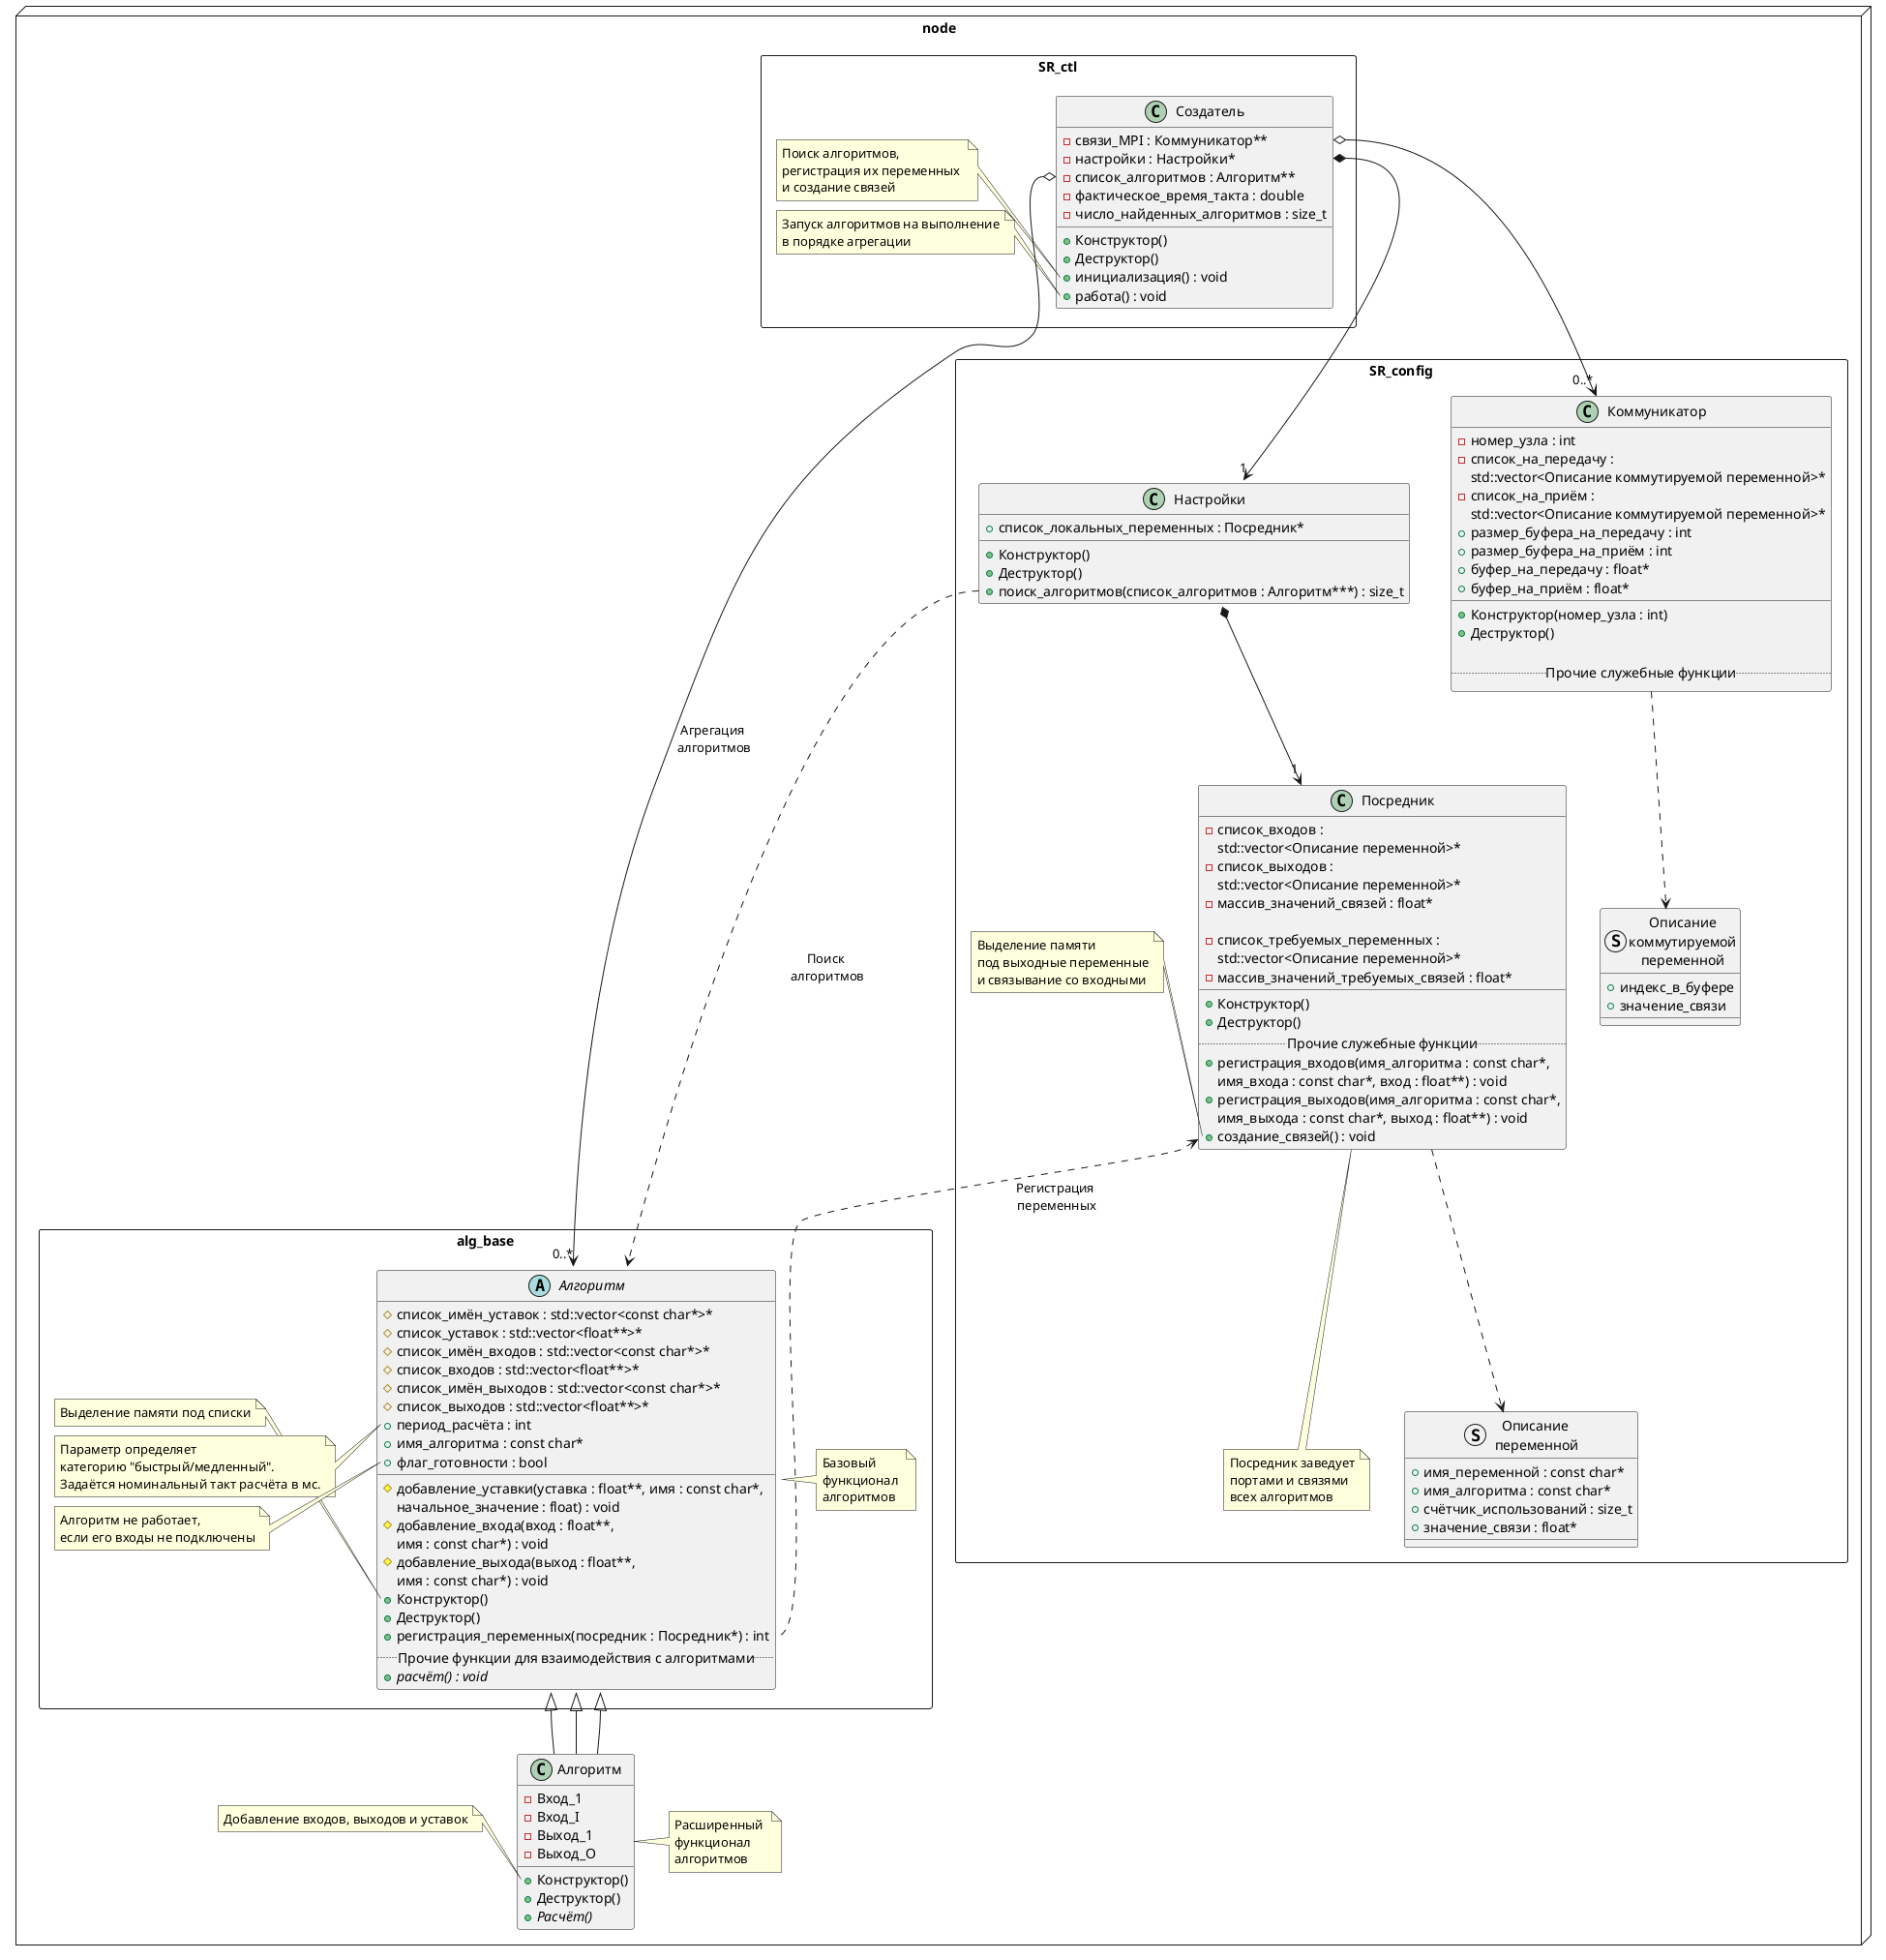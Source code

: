 @startuml full_s

package node <<Node>> {
    package SR_config <<Rectangle>> {
        struct "Описание\nкоммутируемой\nпеременной" as link_var_discriptor {
            + индекс_в_буфере
            + значение_связи
        }
        
        class "Коммуникатор" as Link_MPI {
            - номер_узла : int
            - список_на_передачу : 
            std::vector<Описание коммутируемой переменной>*
            - список_на_приём :
            std::vector<Описание коммутируемой переменной>*
            + размер_буфера_на_передачу : int
            + размер_буфера_на_приём : int
            + буфер_на_передачу : float*
            + буфер_на_приём : float*
            __
            + Конструктор(номер_узла : int)
            + Деструктор()

            .. Прочие служебные функции ..
        }
        
        struct "Описание \nпеременной" as SR_var_descriptor {
            + имя_переменной : const char*
            + имя_алгоритма : const char*
            + счётчик_использований : size_t
            + значение_связи : float*
        }
        
        class "Посредник" as SR_var_list {
            - список_входов : 
            std::vector<Описание переменной>*
            - список_выходов : 
            std::vector<Описание переменной>*
            - массив_значений_связей : float*

            - список_требуемых_переменных : 
            std::vector<Описание переменной>*
            - массив_значений_требуемых_связей : float*
            __
            + Конструктор()
            + Деструктор()
            .. Прочие служебные функции ..
            + регистрация_входов(имя_алгоритма : const char*, 
            имя_входа : const char*, вход : float**) : void
            + регистрация_выходов(имя_алгоритма : const char*, 
            имя_выхода : const char*, выход : float**) : void
            + создание_связей() : void
        }
        note bottom of SR_var_list : Посредник заведует\nпортами и связями\nвсех алгоритмов
        note left of SR_var_list::создание_связей
            Выделение памяти 
            под выходные переменные
            и связывание со входными
        end note
        
        class "Настройки" as SR_Settings {
            + список_локальных_переменных : Посредник*

            + Конструктор()
            + Деструктор()
            + поиск_алгоритмов(список_алгоритмов : Алгоритм***) : size_t
        }
    }

    package alg_base <<Rectangle>> {
        abstract "Алгоритм" as SR_calc_proc {
            # список_имён_уставок : std::vector<const char*>*
            # список_уставок : std::vector<float**>*
            # список_имён_входов : std::vector<const char*>*
            # список_входов : std::vector<float**>*
            # список_имён_выходов : std::vector<const char*>*
            # список_выходов : std::vector<float**>*
            + период_расчёта : int
            + имя_алгоритма : const char*
            + флаг_готовности : bool
            __
            # добавление_уставки(уставка : float**, имя : const char*, 
            начальное_значение : float) : void
            # добавление_входа(вход : float**, 
            имя : const char*) : void
            # добавление_выхода(выход : float**, 
            имя : const char*) : void
            + Конструктор()
            + Деструктор()
            + регистрация_переменных(посредник : Посредник*) : int
            .. Прочие функции для взаимодействия с алгоритмами ..
            + {abstract} расчёт() : void
        }
        note right of SR_calc_proc : Базовый \nфункционал \nалгоритмов
        note left of SR_calc_proc::Конструктор()
            Выделение памяти под списки
        end note
        note left of SR_calc_proc::период_расчёта
            Параметр определяет 
            категорию "быстрый/медленный".
            Задаётся номинальный такт расчёта в мс.
        end note
        note left of SR_calc_proc::флаг_готовности
            Алгоритм не работает, 
            если его входы не подключены
        end note
    }

    package SR_ctl <<Rectangle>> {
        class "Создатель" as SR_ctl_type {
            - связи_MPI : Коммуникатор**
            - настройки : Настройки*
            - список_алгоритмов : Алгоритм**
            - фактическое_время_такта : double
            - число_найденных_алгоритмов : size_t

            + Конструктор()
            + Деструктор()
            + инициализация() : void
            + работа() : void
        }
        note left of SR_ctl_type::инициализация()
            Поиск алгоритмов,
            регистрация их переменных 
            и создание связей
        end note
        note left of SR_ctl_type::работа()
            Запуск алгоритмов на выполнение
            в порядке агрегации
        end note
    }

    class "Алгоритм" as SR_auto_ctl {
        -Вход_1
        -Вход_I
        -Выход_1
        -Выход_O
        +Конструктор()
        +Деструктор()
        +{abstract}Расчёт()
    }
    note left of SR_auto_ctl::Конструктор()
        Добавление входов, выходов и уставок
    end note
    note left of SR_auto_ctl::расчёт()
        Реализация расчётной процедуры
    end note
    note right of SR_auto_ctl : Расширенный \nфункционал \nалгоритмов
}




SR_ctl_type::связи_MPI o--> "0..*" Link_MPI
SR_ctl_type::настройки *--> "1" SR_Settings
SR_ctl_type::список_алгоритмов o--> "0..*" SR_calc_proc : Агрегация \nалгоритмов

Link_MPI ..> link_var_discriptor
SR_var_list ..> SR_var_descriptor

SR_Settings *--> "1" SR_var_list
SR_Settings::поиск_алгоритмов ..> SR_calc_proc : Поиск \nалгоритмов

SR_var_list <.. SR_calc_proc::регистрация_переменных : Регистрация \nпеременных

SR_calc_proc <|-- SR_auto_ctl
SR_calc_proc <|-- SR_auto_ctl
SR_calc_proc <|-- SR_auto_ctl

@enduml
